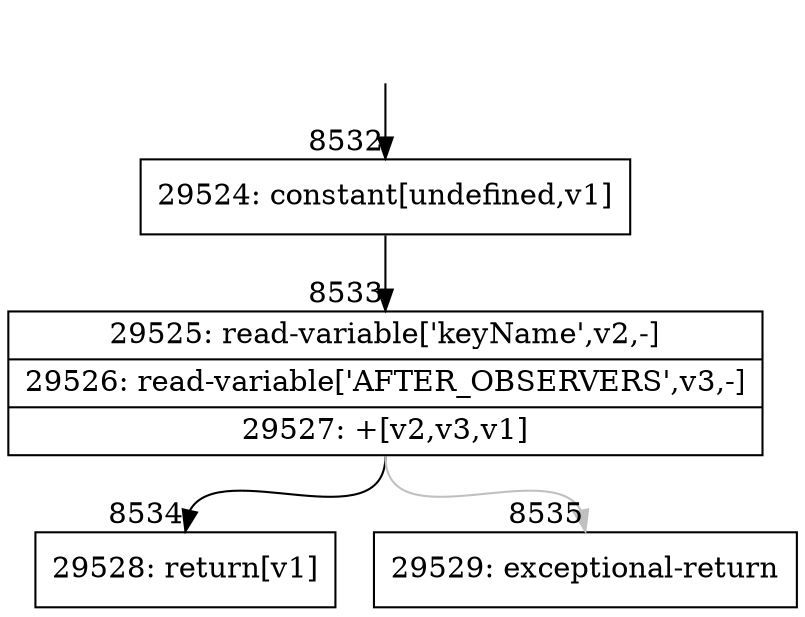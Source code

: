 digraph {
rankdir="TD"
BB_entry712[shape=none,label=""];
BB_entry712 -> BB8532 [tailport=s, headport=n, headlabel="    8532"]
BB8532 [shape=record label="{29524: constant[undefined,v1]}" ] 
BB8532 -> BB8533 [tailport=s, headport=n, headlabel="      8533"]
BB8533 [shape=record label="{29525: read-variable['keyName',v2,-]|29526: read-variable['AFTER_OBSERVERS',v3,-]|29527: +[v2,v3,v1]}" ] 
BB8533 -> BB8534 [tailport=s, headport=n, headlabel="      8534"]
BB8533 -> BB8535 [tailport=s, headport=n, color=gray, headlabel="      8535"]
BB8534 [shape=record label="{29528: return[v1]}" ] 
BB8535 [shape=record label="{29529: exceptional-return}" ] 
//#$~ 15362
}
